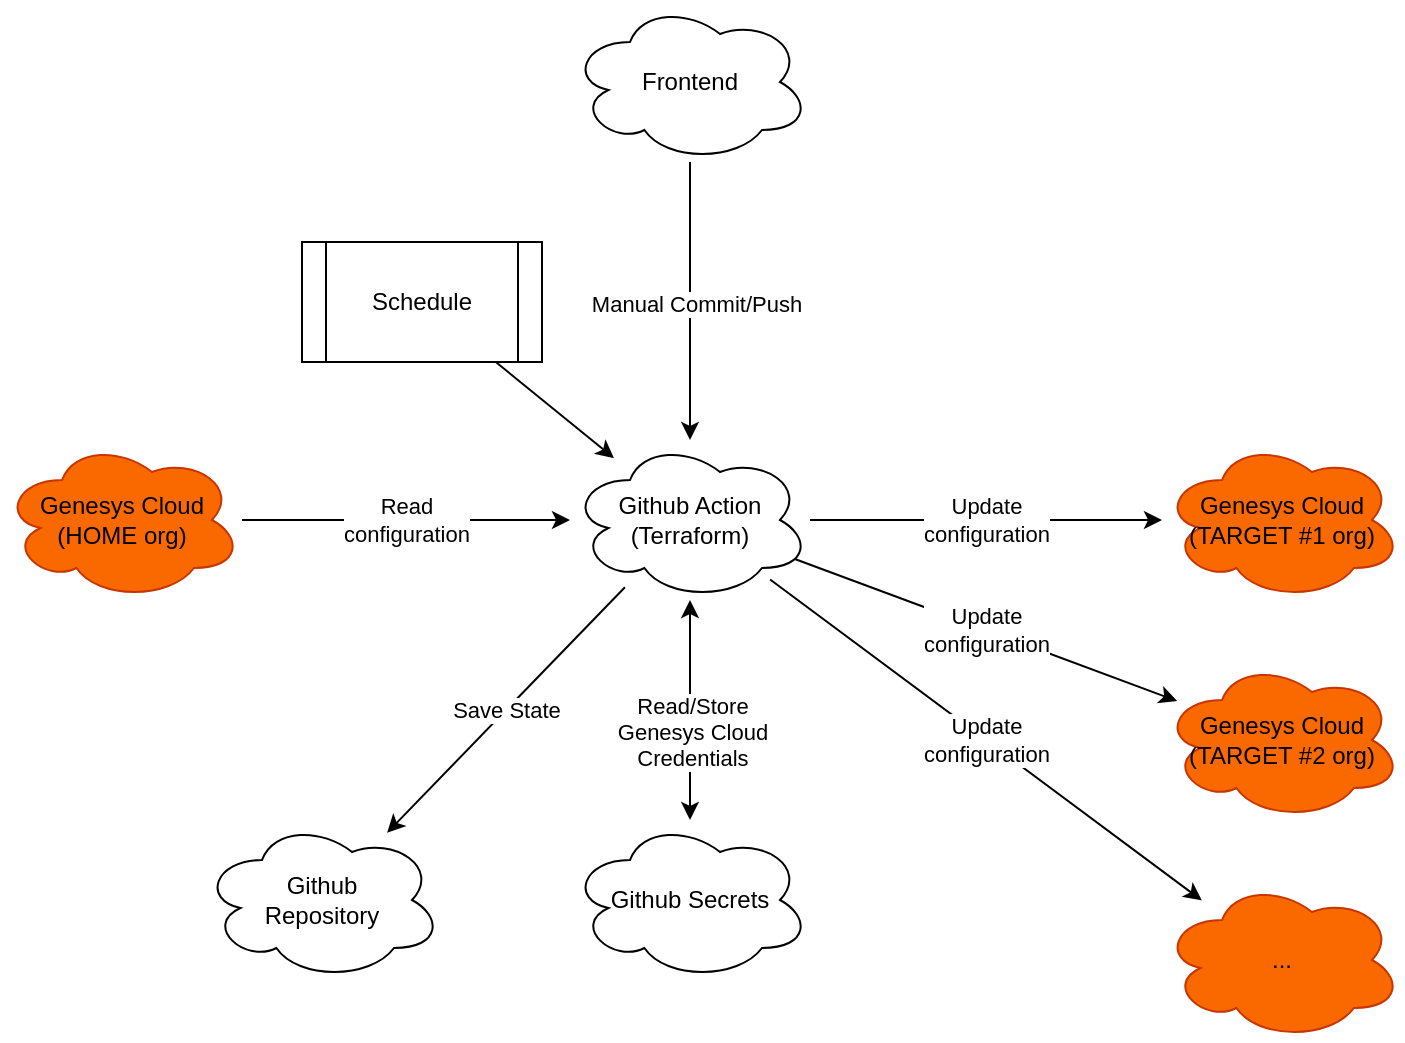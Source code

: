 <mxfile>
    <diagram id="Qmy5BeUOTqoZVELuFjo3" name="Page-1">
        <mxGraphModel dx="1040" dy="980" grid="1" gridSize="10" guides="1" tooltips="1" connect="1" arrows="1" fold="1" page="1" pageScale="1" pageWidth="827" pageHeight="1169" math="0" shadow="0">
            <root>
                <mxCell id="0"/>
                <mxCell id="1" parent="0"/>
                <mxCell id="3" value="Github Action&lt;br&gt;(Terraform)" style="ellipse;shape=cloud;whiteSpace=wrap;html=1;" vertex="1" parent="1">
                    <mxGeometry x="354" y="279" width="120" height="80" as="geometry"/>
                </mxCell>
                <mxCell id="4" value="Genesys Cloud (HOME org)" style="ellipse;shape=cloud;whiteSpace=wrap;html=1;fillColor=#fa6800;fontColor=#000000;strokeColor=#C73500;" vertex="1" parent="1">
                    <mxGeometry x="70" y="279" width="120" height="80" as="geometry"/>
                </mxCell>
                <mxCell id="5" value="Genesys Cloud (TARGET #1 org)" style="ellipse;shape=cloud;whiteSpace=wrap;html=1;fillColor=#fa6800;fontColor=#000000;strokeColor=#C73500;" vertex="1" parent="1">
                    <mxGeometry x="650" y="279" width="120" height="80" as="geometry"/>
                </mxCell>
                <mxCell id="6" value="Genesys Cloud (TARGET #2 org)" style="ellipse;shape=cloud;whiteSpace=wrap;html=1;fillColor=#fa6800;fontColor=#000000;strokeColor=#C73500;" vertex="1" parent="1">
                    <mxGeometry x="650" y="389" width="120" height="80" as="geometry"/>
                </mxCell>
                <mxCell id="7" value="..." style="ellipse;shape=cloud;whiteSpace=wrap;html=1;fillColor=#fa6800;fontColor=#000000;strokeColor=#C73500;" vertex="1" parent="1">
                    <mxGeometry x="650" y="499" width="120" height="80" as="geometry"/>
                </mxCell>
                <mxCell id="8" value="Read&lt;br&gt;configuration" style="endArrow=classic;html=1;" edge="1" parent="1" source="4" target="3">
                    <mxGeometry width="50" height="50" relative="1" as="geometry">
                        <mxPoint x="140" y="509" as="sourcePoint"/>
                        <mxPoint x="190" y="459" as="targetPoint"/>
                    </mxGeometry>
                </mxCell>
                <mxCell id="9" value="Update&lt;br&gt;configuration" style="endArrow=classic;html=1;" edge="1" parent="1" source="3" target="5">
                    <mxGeometry width="50" height="50" relative="1" as="geometry">
                        <mxPoint x="400" y="479" as="sourcePoint"/>
                        <mxPoint x="450" y="429" as="targetPoint"/>
                    </mxGeometry>
                </mxCell>
                <mxCell id="10" value="Update&lt;br&gt;configuration" style="endArrow=classic;html=1;" edge="1" parent="1" source="3" target="6">
                    <mxGeometry width="50" height="50" relative="1" as="geometry">
                        <mxPoint x="406.652" y="367.292" as="sourcePoint"/>
                        <mxPoint x="341.4" y="510.719" as="targetPoint"/>
                    </mxGeometry>
                </mxCell>
                <mxCell id="11" value="Update&lt;br&gt;configuration" style="endArrow=classic;html=1;" edge="1" parent="1" source="3" target="7">
                    <mxGeometry width="50" height="50" relative="1" as="geometry">
                        <mxPoint x="416.652" y="377.292" as="sourcePoint"/>
                        <mxPoint x="351.4" y="520.719" as="targetPoint"/>
                    </mxGeometry>
                </mxCell>
                <mxCell id="12" value="Schedule" style="shape=process;whiteSpace=wrap;html=1;backgroundOutline=1;" vertex="1" parent="1">
                    <mxGeometry x="220" y="180" width="120" height="60" as="geometry"/>
                </mxCell>
                <mxCell id="13" value="Frontend" style="ellipse;shape=cloud;whiteSpace=wrap;html=1;" vertex="1" parent="1">
                    <mxGeometry x="354" y="60" width="120" height="80" as="geometry"/>
                </mxCell>
                <mxCell id="14" value="" style="endArrow=classic;html=1;" edge="1" parent="1" source="12" target="3">
                    <mxGeometry width="50" height="50" relative="1" as="geometry">
                        <mxPoint x="190" y="390" as="sourcePoint"/>
                        <mxPoint x="240" y="340" as="targetPoint"/>
                    </mxGeometry>
                </mxCell>
                <mxCell id="15" value="" style="endArrow=classic;html=1;" edge="1" parent="1" source="13" target="3">
                    <mxGeometry width="50" height="50" relative="1" as="geometry">
                        <mxPoint x="362.909" y="140" as="sourcePoint"/>
                        <mxPoint x="396.779" y="184.353" as="targetPoint"/>
                    </mxGeometry>
                </mxCell>
                <mxCell id="16" value="Manual Commit/Push" style="edgeLabel;html=1;align=center;verticalAlign=middle;resizable=0;points=[];" vertex="1" connectable="0" parent="15">
                    <mxGeometry x="0.017" y="3" relative="1" as="geometry">
                        <mxPoint as="offset"/>
                    </mxGeometry>
                </mxCell>
                <mxCell id="17" value="Github Secrets" style="ellipse;shape=cloud;whiteSpace=wrap;html=1;" vertex="1" parent="1">
                    <mxGeometry x="354" y="469" width="120" height="80" as="geometry"/>
                </mxCell>
                <mxCell id="18" value="" style="endArrow=classic;startArrow=classic;html=1;" edge="1" parent="1" source="17" target="3">
                    <mxGeometry width="50" height="50" relative="1" as="geometry">
                        <mxPoint x="340" y="450" as="sourcePoint"/>
                        <mxPoint x="390" y="400" as="targetPoint"/>
                    </mxGeometry>
                </mxCell>
                <mxCell id="21" value="Read/Store&lt;br&gt;Genesys Cloud&lt;br&gt;Credentials" style="edgeLabel;html=1;align=center;verticalAlign=middle;resizable=0;points=[];" vertex="1" connectable="0" parent="18">
                    <mxGeometry x="-0.169" y="-1" relative="1" as="geometry">
                        <mxPoint y="1" as="offset"/>
                    </mxGeometry>
                </mxCell>
                <mxCell id="19" value="Github&lt;br&gt;Repository" style="ellipse;shape=cloud;whiteSpace=wrap;html=1;" vertex="1" parent="1">
                    <mxGeometry x="170" y="469" width="120" height="80" as="geometry"/>
                </mxCell>
                <mxCell id="20" value="Save State" style="endArrow=classic;html=1;" edge="1" parent="1" source="3" target="19">
                    <mxGeometry width="50" height="50" relative="1" as="geometry">
                        <mxPoint x="250" y="420" as="sourcePoint"/>
                        <mxPoint x="300" y="370" as="targetPoint"/>
                    </mxGeometry>
                </mxCell>
            </root>
        </mxGraphModel>
    </diagram>
</mxfile>